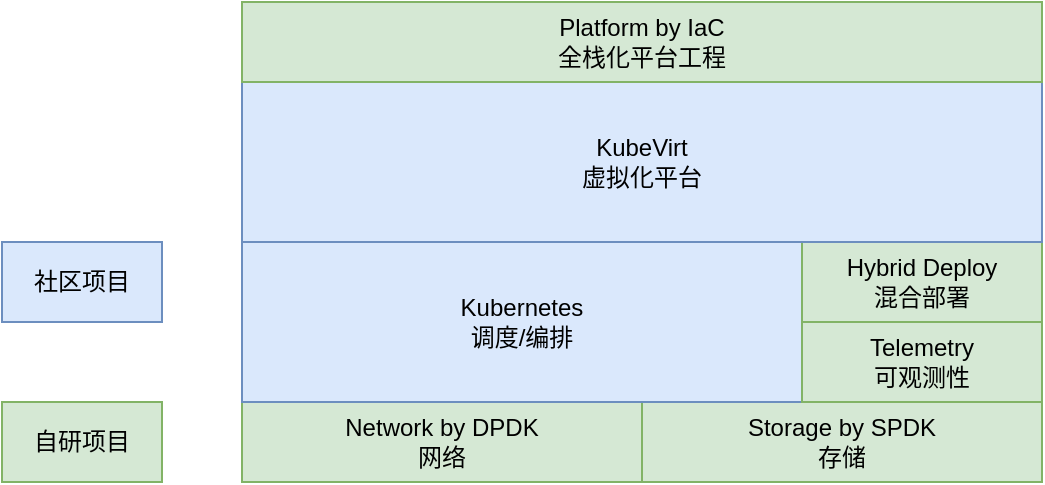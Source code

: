 <mxfile>
    <diagram id="Ev7ug0Mq7bbm4zWXM0iK" name="Page-1">
        <mxGraphModel dx="1675" dy="801" grid="1" gridSize="10" guides="1" tooltips="1" connect="1" arrows="1" fold="1" page="1" pageScale="1" pageWidth="827" pageHeight="1169" math="0" shadow="0">
            <root>
                <mxCell id="0"/>
                <mxCell id="1" parent="0"/>
                <mxCell id="13" value="Network by DPDK&lt;br&gt;网络" style="rounded=0;whiteSpace=wrap;html=1;fillColor=#d5e8d4;strokeColor=#82b366;" parent="1" vertex="1">
                    <mxGeometry x="240" y="440" width="200" height="40" as="geometry"/>
                </mxCell>
                <mxCell id="14" value="Storage by SPDK&lt;br&gt;存储" style="rounded=0;whiteSpace=wrap;html=1;fillColor=#d5e8d4;strokeColor=#82b366;" parent="1" vertex="1">
                    <mxGeometry x="440" y="440" width="200" height="40" as="geometry"/>
                </mxCell>
                <mxCell id="15" value="Kubernetes&lt;br&gt;调度/编排" style="rounded=0;whiteSpace=wrap;html=1;fillColor=#dae8fc;strokeColor=#6c8ebf;" parent="1" vertex="1">
                    <mxGeometry x="240" y="360" width="280" height="80" as="geometry"/>
                </mxCell>
                <mxCell id="17" value="Telemetry&lt;br&gt;可观测性" style="rounded=0;whiteSpace=wrap;html=1;fillColor=#d5e8d4;strokeColor=#82b366;" parent="1" vertex="1">
                    <mxGeometry x="520" y="400" width="120" height="40" as="geometry"/>
                </mxCell>
                <mxCell id="18" value="Hybrid Deploy&lt;br&gt;混合部署" style="rounded=0;whiteSpace=wrap;html=1;fillColor=#d5e8d4;strokeColor=#82b366;" parent="1" vertex="1">
                    <mxGeometry x="520" y="360" width="120" height="40" as="geometry"/>
                </mxCell>
                <mxCell id="19" value="KubeVirt&lt;br&gt;虚拟化平台" style="rounded=0;whiteSpace=wrap;html=1;fillColor=#dae8fc;strokeColor=#6c8ebf;" parent="1" vertex="1">
                    <mxGeometry x="240" y="280" width="400" height="80" as="geometry"/>
                </mxCell>
                <mxCell id="20" value="社区项目" style="rounded=0;whiteSpace=wrap;html=1;fillColor=#dae8fc;strokeColor=#6c8ebf;" parent="1" vertex="1">
                    <mxGeometry x="120" y="360" width="80" height="40" as="geometry"/>
                </mxCell>
                <mxCell id="21" value="自研项目" style="rounded=0;whiteSpace=wrap;html=1;fillColor=#d5e8d4;strokeColor=#82b366;" parent="1" vertex="1">
                    <mxGeometry x="120" y="440" width="80" height="40" as="geometry"/>
                </mxCell>
                <mxCell id="22" value="Platform by IaC&lt;br&gt;全栈化平台工程" style="rounded=0;whiteSpace=wrap;html=1;fillColor=#d5e8d4;strokeColor=#82b366;" parent="1" vertex="1">
                    <mxGeometry x="240" y="240" width="400" height="40" as="geometry"/>
                </mxCell>
            </root>
        </mxGraphModel>
    </diagram>
</mxfile>